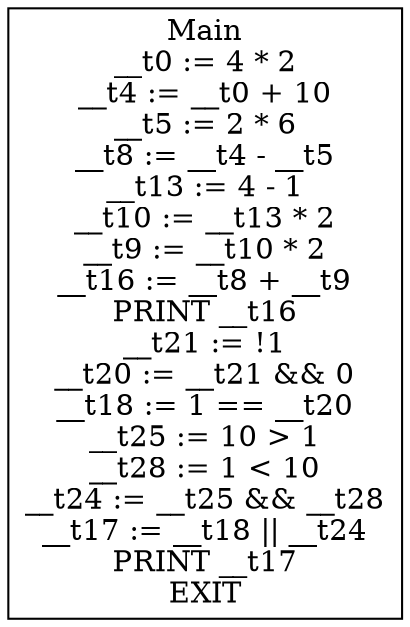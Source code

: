 digraph CFG {
graph [splines=ortho];
node [shape=box];
Main [label="Main\n__t0 := 4 * 2\n__t4 := __t0 + 10\n__t5 := 2 * 6\n__t8 := __t4 - __t5\n__t13 := 4 - 1\n__t10 := __t13 * 2\n__t9 := __t10 * 2\n__t16 := __t8 + __t9\nPRINT __t16\n__t21 := !1\n__t20 := __t21 && 0\n__t18 := 1 == __t20\n__t25 := 10 > 1\n__t28 := 1 < 10\n__t24 := __t25 && __t28\n__t17 := __t18 || __t24\nPRINT __t17\nEXIT\n"];
}

